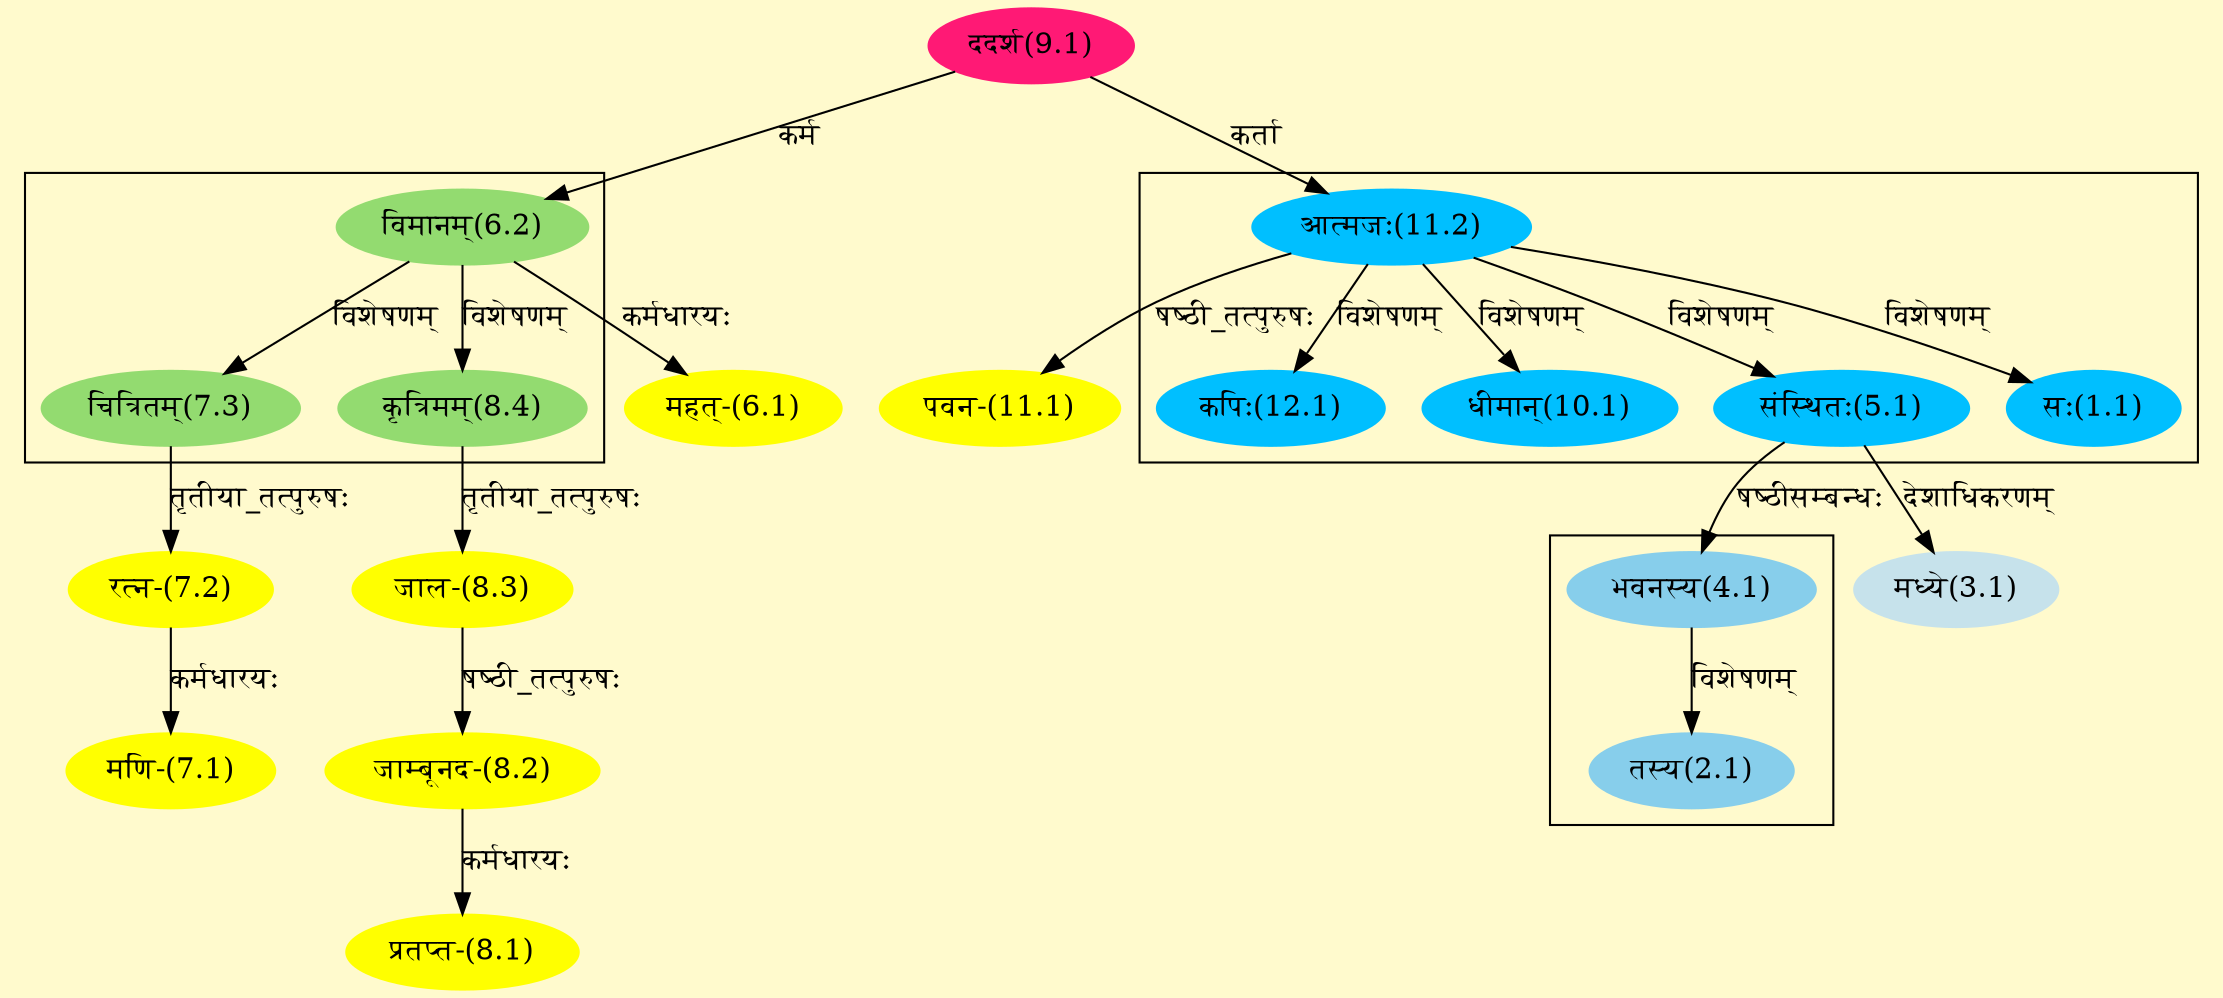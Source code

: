 digraph G{
rankdir=BT;
 compound=true;
 bgcolor="lemonchiffon1";

subgraph cluster_1{
Node1_1 [style=filled, color="#00BFFF" label = "सः(1.1)"]
Node11_2 [style=filled, color="#00BFFF" label = "आत्मजः(11.2)"]
Node5_1 [style=filled, color="#00BFFF" label = "संस्थितः(5.1)"]
Node10_1 [style=filled, color="#00BFFF" label = "धीमान्(10.1)"]
Node12_1 [style=filled, color="#00BFFF" label = "कपिः(12.1)"]

}

subgraph cluster_2{
Node2_1 [style=filled, color="#87CEEB" label = "तस्य(2.1)"]
Node4_1 [style=filled, color="#87CEEB" label = "भवनस्य(4.1)"]

}

subgraph cluster_3{
Node7_3 [style=filled, color="#93DB70" label = "चित्रितम्(7.3)"]
Node6_2 [style=filled, color="#93DB70" label = "विमानम्(6.2)"]
Node8_4 [style=filled, color="#93DB70" label = "कृत्रिमम्(8.4)"]

}
Node3_1 [style=filled, color="#C6E2EB" label = "मध्ये(3.1)"]
Node5_1 [style=filled, color="#00BFFF" label = "संस्थितः(5.1)"]
Node4_1 [style=filled, color="#87CEEB" label = "भवनस्य(4.1)"]
Node6_1 [style=filled, color="#FFFF00" label = "महत्-(6.1)"]
Node6_2 [style=filled, color="#93DB70" label = "विमानम्(6.2)"]
Node9_1 [style=filled, color="#FF1975" label = "ददर्श(9.1)"]
Node7_1 [style=filled, color="#FFFF00" label = "मणि-(7.1)"]
Node7_2 [style=filled, color="#FFFF00" label = "रत्न-(7.2)"]
Node7_3 [style=filled, color="#93DB70" label = "चित्रितम्(7.3)"]
Node8_1 [style=filled, color="#FFFF00" label = "प्रतप्त-(8.1)"]
Node8_2 [style=filled, color="#FFFF00" label = "जाम्बूनद-(8.2)"]
Node8_3 [style=filled, color="#FFFF00" label = "जाल-(8.3)"]
Node8_4 [style=filled, color="#93DB70" label = "कृत्रिमम्(8.4)"]
Node [style=filled, color="" label = "()"]
Node11_1 [style=filled, color="#FFFF00" label = "पवन-(11.1)"]
Node11_2 [style=filled, color="#00BFFF" label = "आत्मजः(11.2)"]
/* Start of Relations section */

Node1_1 -> Node11_2 [  label="विशेषणम्"  dir="back" ]
Node2_1 -> Node4_1 [  label="विशेषणम्"  dir="back" ]
Node3_1 -> Node5_1 [  label="देशाधिकरणम्"  dir="back" ]
Node4_1 -> Node5_1 [  label="षष्ठीसम्बन्धः"  dir="back" ]
Node5_1 -> Node11_2 [  label="विशेषणम्"  dir="back" ]
Node6_1 -> Node6_2 [  label="कर्मधारयः"  dir="back" ]
Node6_2 -> Node9_1 [  label="कर्म"  dir="back" ]
Node7_1 -> Node7_2 [  label="कर्मधारयः"  dir="back" ]
Node7_2 -> Node7_3 [  label="तृतीया_तत्पुरुषः"  dir="back" ]
Node7_3 -> Node6_2 [  label="विशेषणम्"  dir="back" ]
Node8_1 -> Node8_2 [  label="कर्मधारयः"  dir="back" ]
Node8_2 -> Node8_3 [  label="षष्ठी_तत्पुरुषः"  dir="back" ]
Node8_3 -> Node8_4 [  label="तृतीया_तत्पुरुषः"  dir="back" ]
Node8_4 -> Node6_2 [  label="विशेषणम्"  dir="back" ]
Node10_1 -> Node11_2 [  label="विशेषणम्"  dir="back" ]
Node11_1 -> Node11_2 [  label="षष्ठी_तत्पुरुषः"  dir="back" ]
Node11_2 -> Node9_1 [  label="कर्ता"  dir="back" ]
Node12_1 -> Node11_2 [  label="विशेषणम्"  dir="back" ]
}
